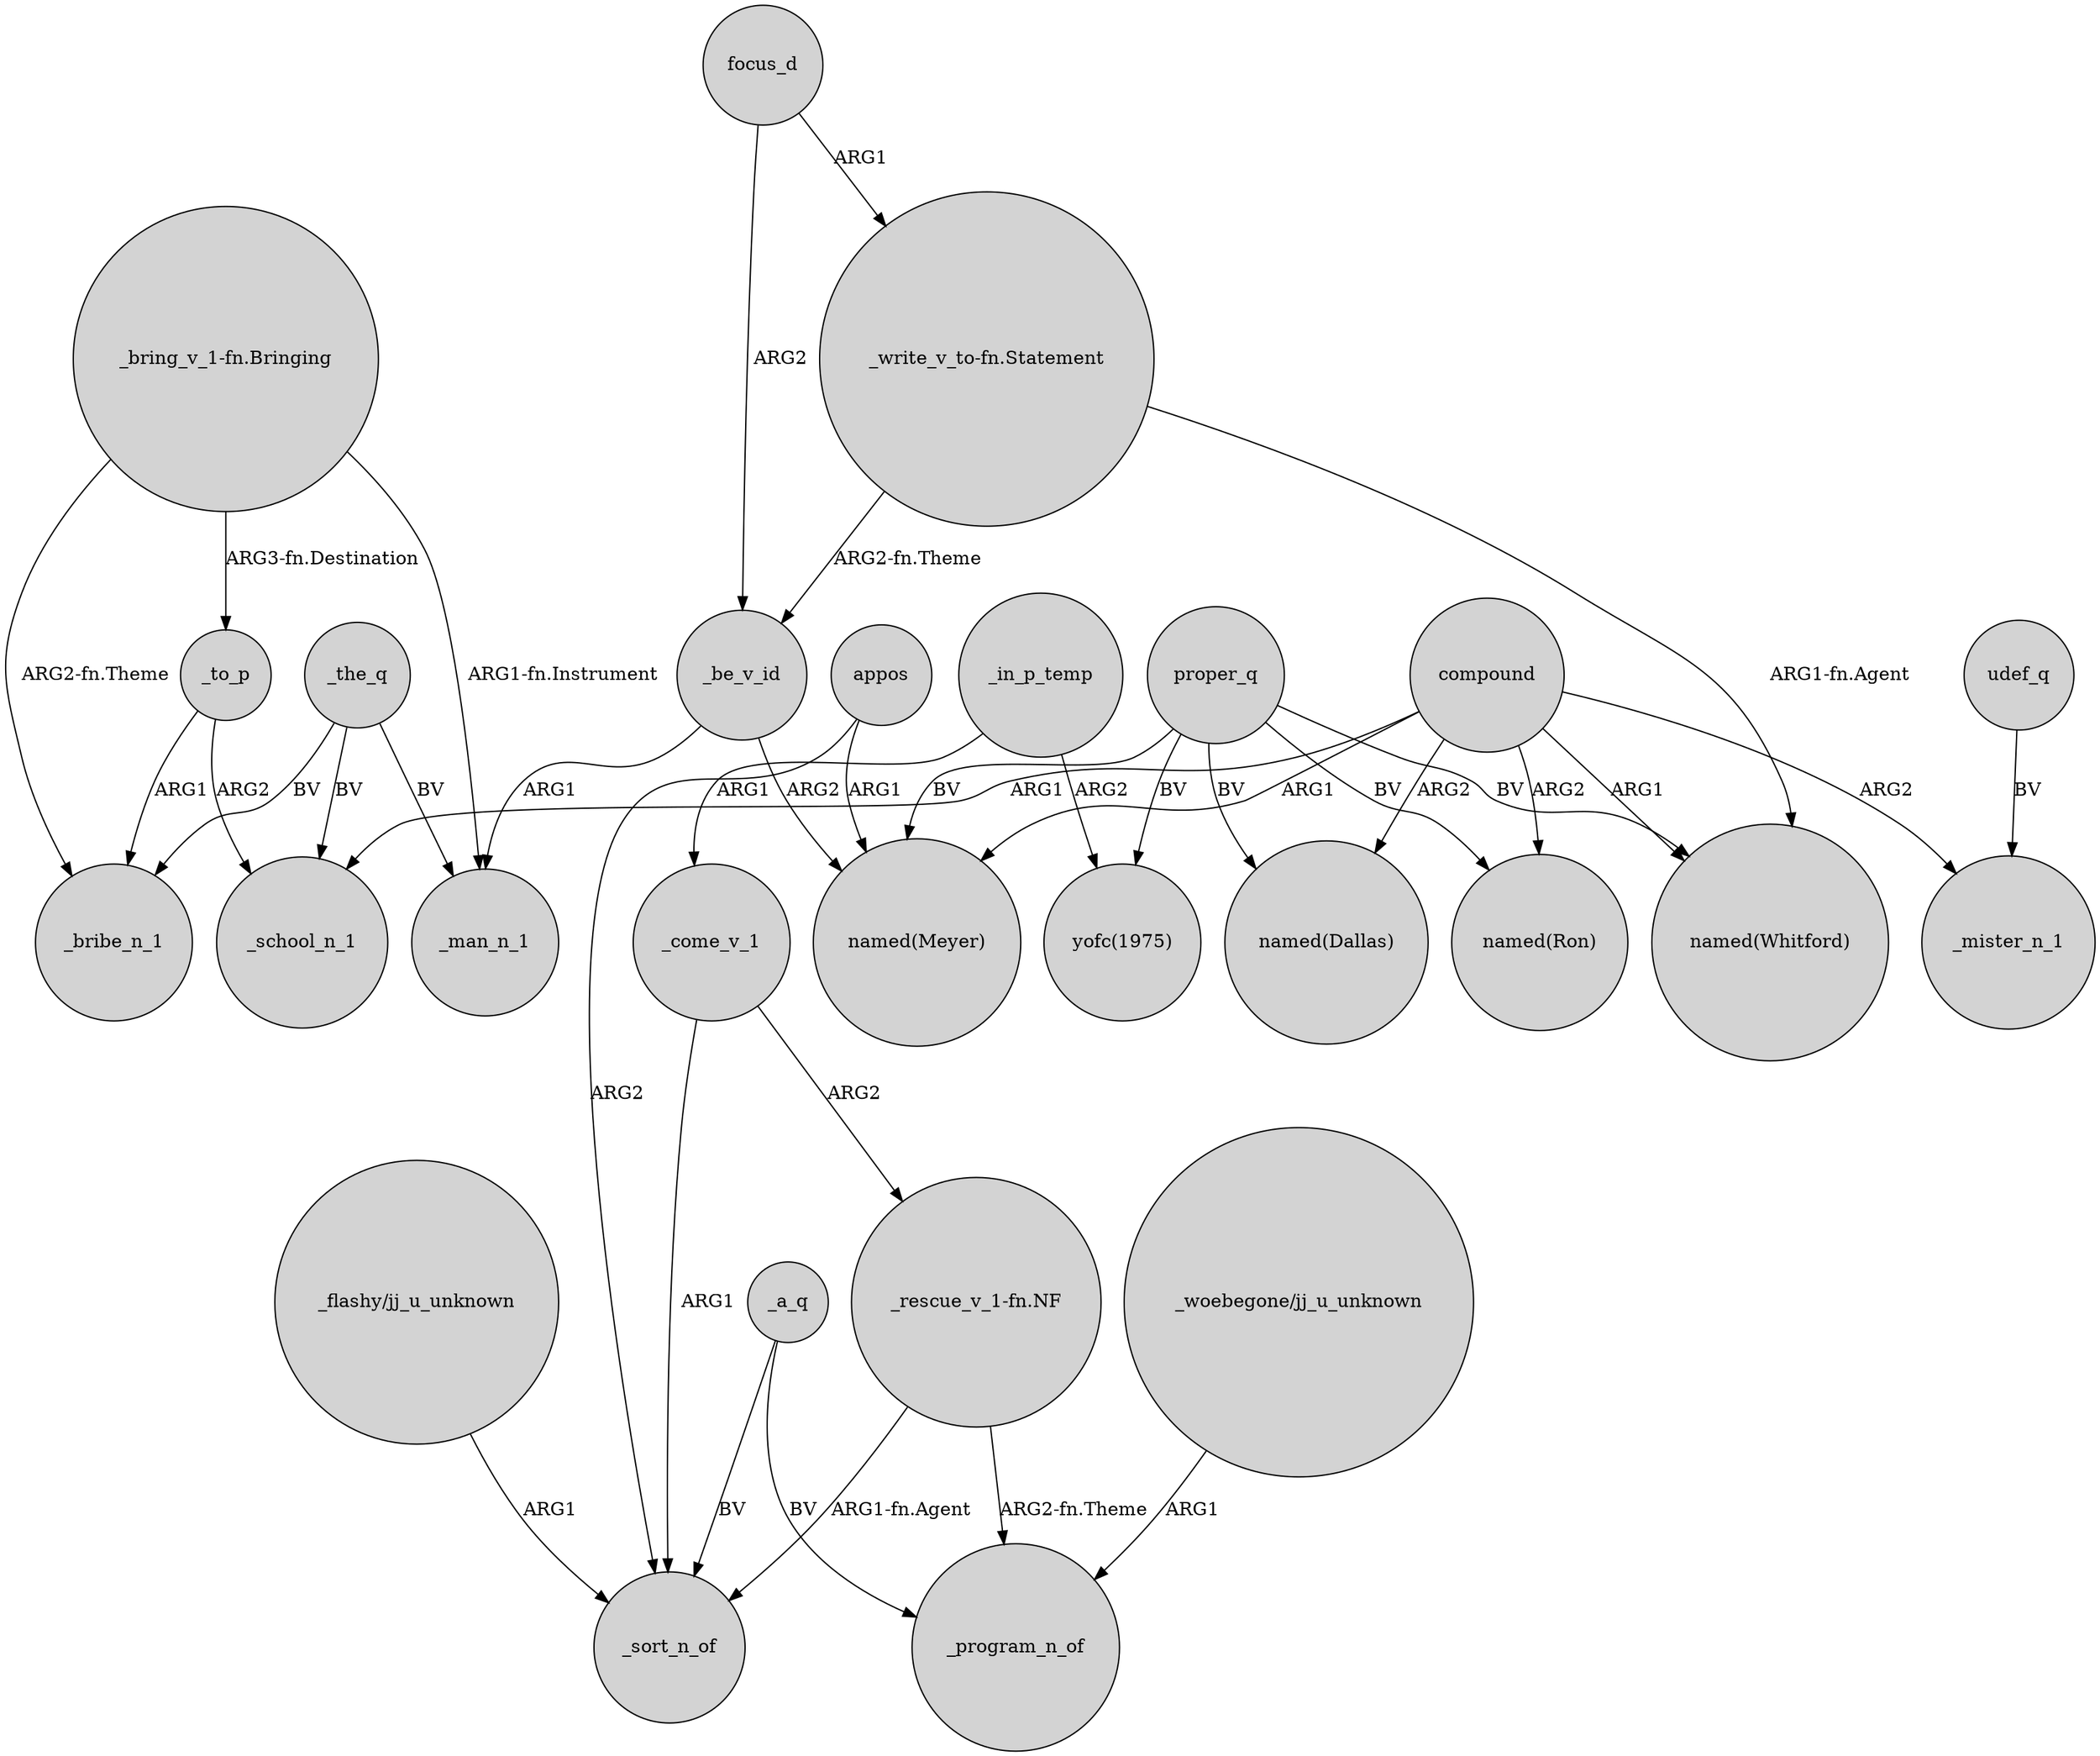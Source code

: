 digraph {
	node [shape=circle style=filled]
	focus_d -> _be_v_id [label=ARG2]
	appos -> _sort_n_of [label=ARG2]
	_the_q -> _man_n_1 [label=BV]
	_to_p -> _bribe_n_1 [label=ARG1]
	_in_p_temp -> _come_v_1 [label=ARG1]
	"_write_v_to-fn.Statement" -> "named(Whitford)" [label="ARG1-fn.Agent"]
	compound -> "named(Whitford)" [label=ARG1]
	compound -> _school_n_1 [label=ARG1]
	proper_q -> "yofc(1975)" [label=BV]
	compound -> _mister_n_1 [label=ARG2]
	udef_q -> _mister_n_1 [label=BV]
	"_bring_v_1-fn.Bringing" -> _to_p [label="ARG3-fn.Destination"]
	"_rescue_v_1-fn.NF" -> _sort_n_of [label="ARG1-fn.Agent"]
	"_bring_v_1-fn.Bringing" -> _man_n_1 [label="ARG1-fn.Instrument"]
	proper_q -> "named(Ron)" [label=BV]
	_come_v_1 -> _sort_n_of [label=ARG1]
	proper_q -> "named(Whitford)" [label=BV]
	proper_q -> "named(Meyer)" [label=BV]
	_the_q -> _school_n_1 [label=BV]
	compound -> "named(Meyer)" [label=ARG1]
	_in_p_temp -> "yofc(1975)" [label=ARG2]
	"_rescue_v_1-fn.NF" -> _program_n_of [label="ARG2-fn.Theme"]
	"_write_v_to-fn.Statement" -> _be_v_id [label="ARG2-fn.Theme"]
	_a_q -> _program_n_of [label=BV]
	compound -> "named(Ron)" [label=ARG2]
	compound -> "named(Dallas)" [label=ARG2]
	_be_v_id -> "named(Meyer)" [label=ARG2]
	appos -> "named(Meyer)" [label=ARG1]
	"_flashy/jj_u_unknown" -> _sort_n_of [label=ARG1]
	proper_q -> "named(Dallas)" [label=BV]
	focus_d -> "_write_v_to-fn.Statement" [label=ARG1]
	_the_q -> _bribe_n_1 [label=BV]
	_come_v_1 -> "_rescue_v_1-fn.NF" [label=ARG2]
	"_woebegone/jj_u_unknown" -> _program_n_of [label=ARG1]
	_a_q -> _sort_n_of [label=BV]
	"_bring_v_1-fn.Bringing" -> _bribe_n_1 [label="ARG2-fn.Theme"]
	_to_p -> _school_n_1 [label=ARG2]
	_be_v_id -> _man_n_1 [label=ARG1]
}
